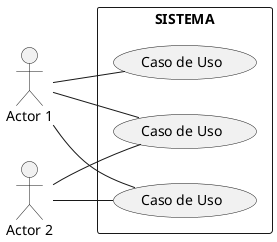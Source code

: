 @startuml
left to right direction
actor :Actor 1:
actor :Actor 2:
rectangle SISTEMA {
    usecase "Caso de Uso" as caso1
    usecase "Caso de Uso" as caso2
    usecase "Caso de Uso" as caso3
}
:Actor 1: -- caso1
:Actor 1: -- caso2
:Actor 1: -- caso3
:Actor 2: -- caso1
:Actor 2: -- caso3
@enduml